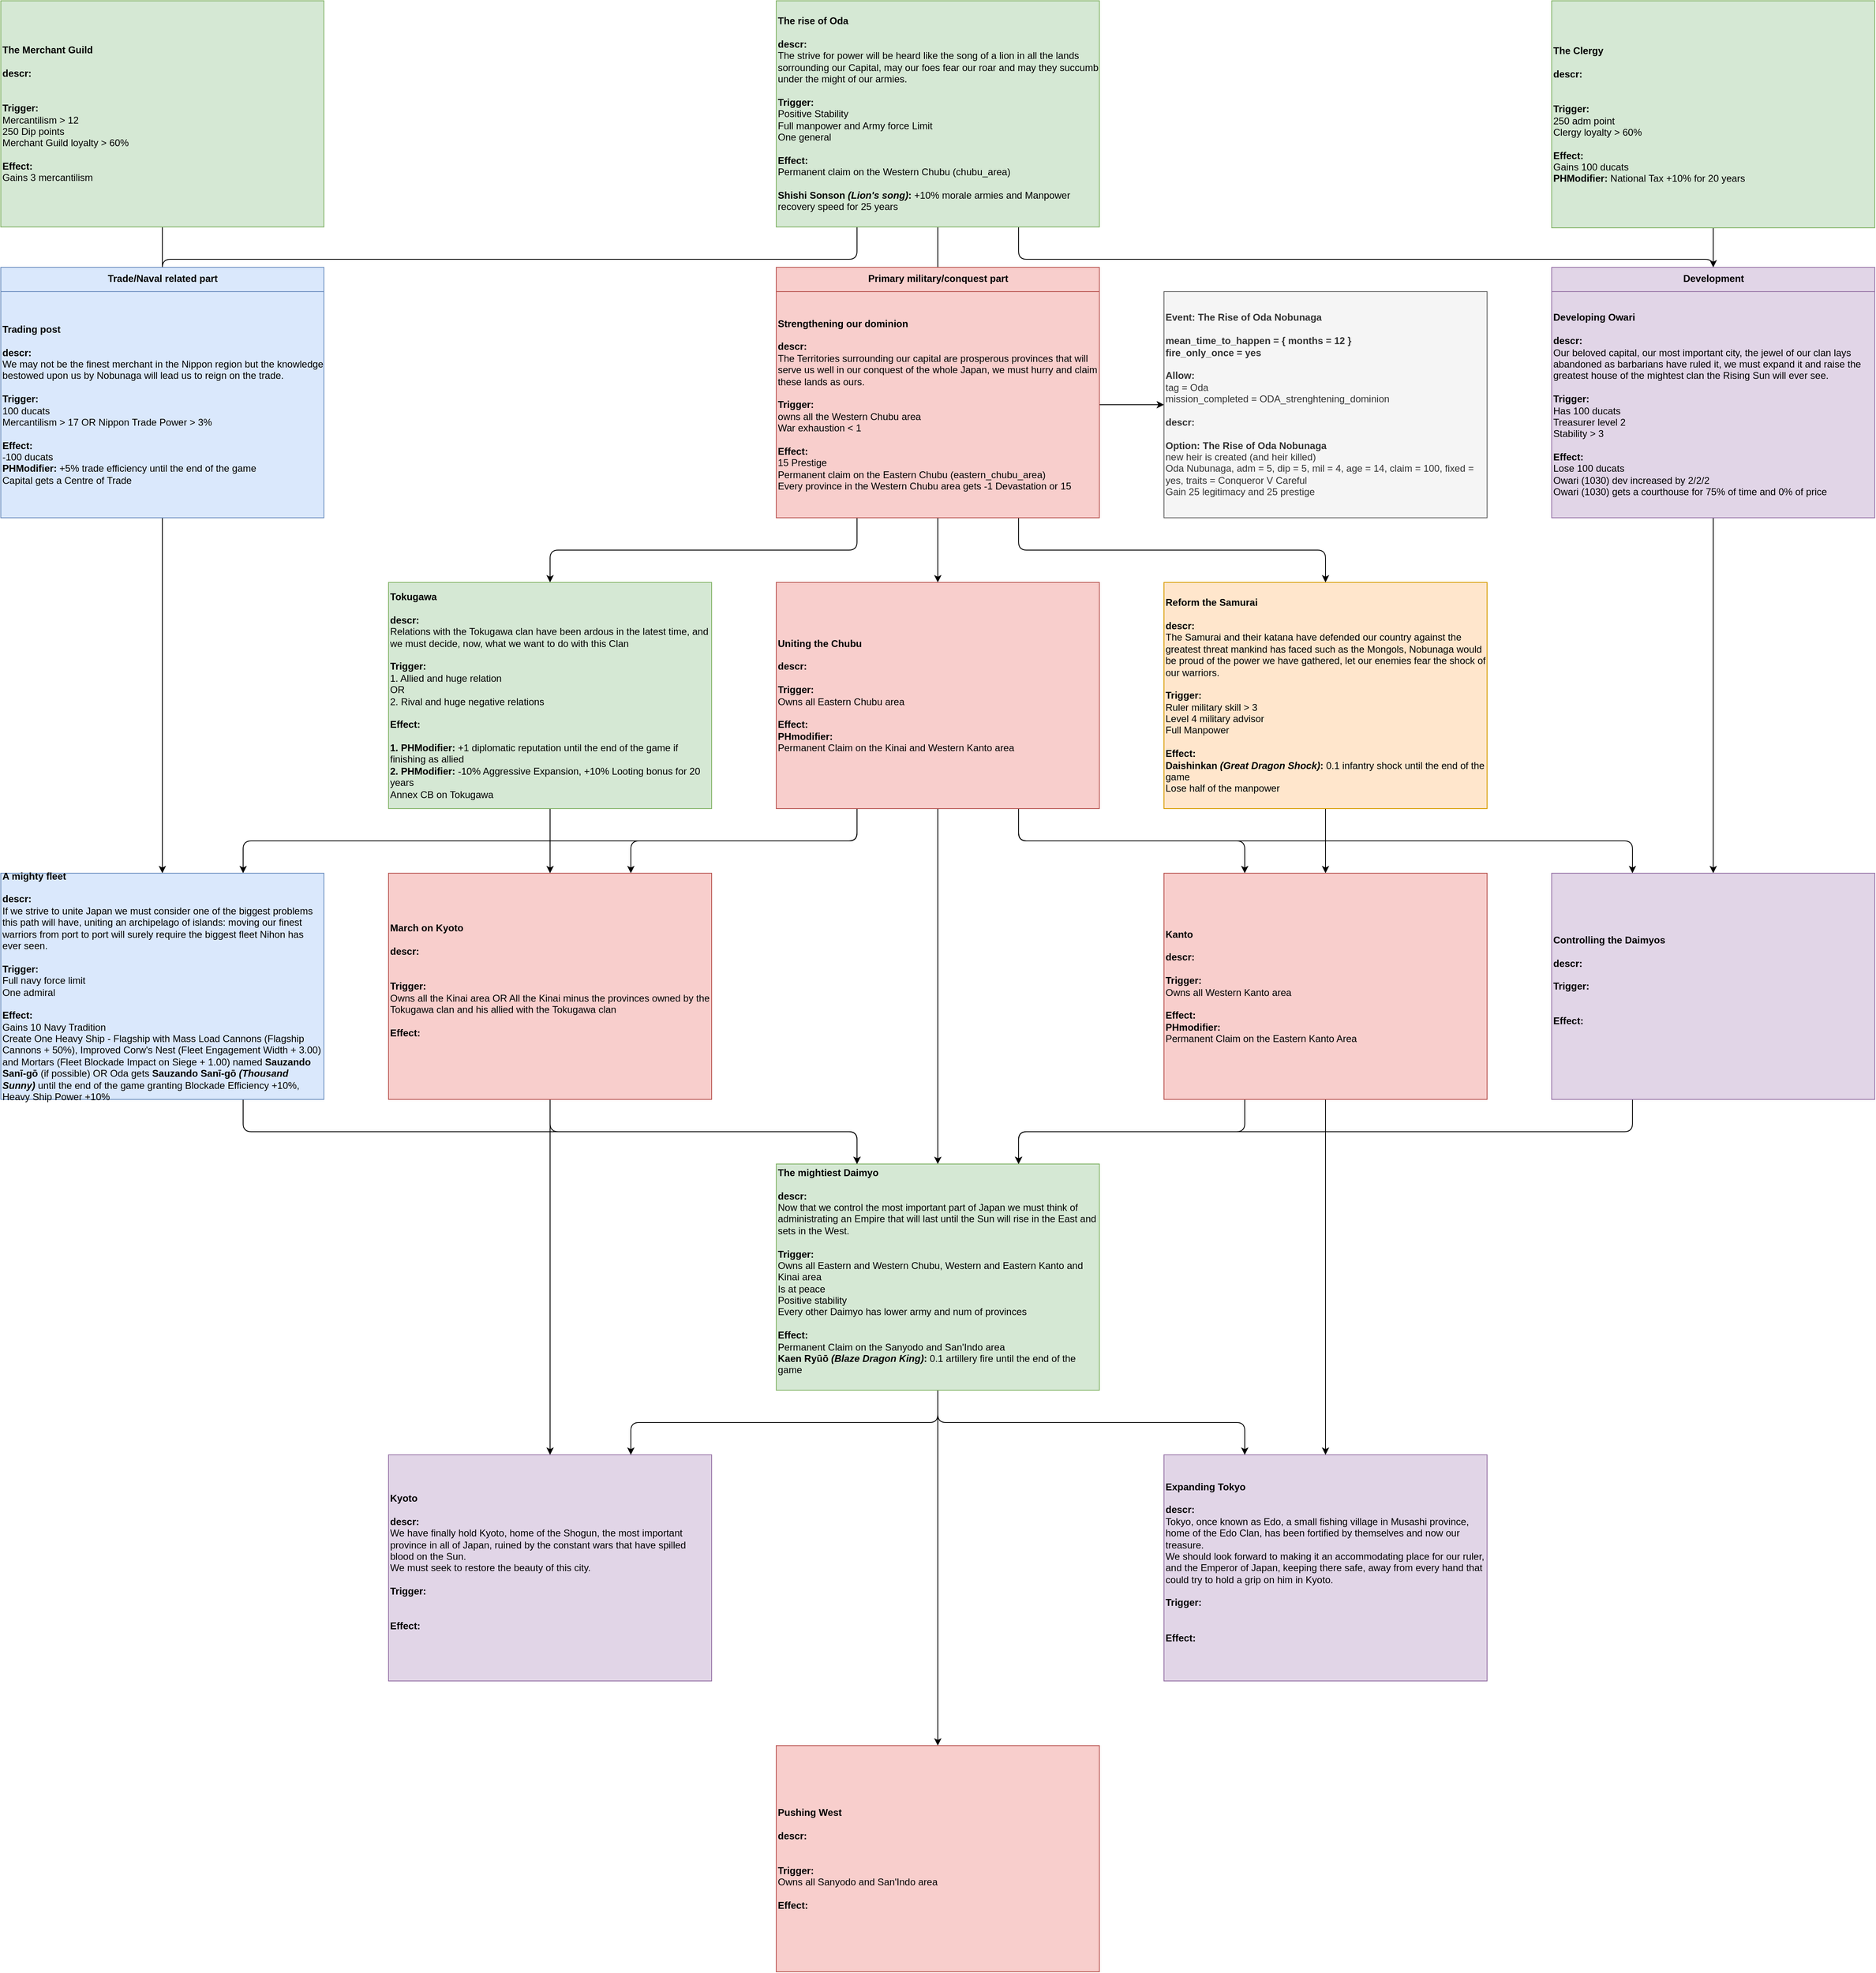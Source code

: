 <mxfile version="12.3.2" type="device" pages="1"><diagram id="JSD4XVhqdjZ0qdAwJBC-" name="Missions"><mxGraphModel dx="1422" dy="816" grid="1" gridSize="10" guides="1" tooltips="1" connect="1" arrows="1" fold="1" page="1" pageScale="1" pageWidth="850" pageHeight="1100" math="0" shadow="0"><root><mxCell id="0"/><mxCell id="1" value="Main" style="" parent="0"/><mxCell id="_eqPtIQg1wHC0xkHdSVS-2" style="edgeStyle=orthogonalEdgeStyle;rounded=1;orthogonalLoop=1;jettySize=auto;html=1;exitX=0.5;exitY=1;exitDx=0;exitDy=0;" parent="1" source="Y26h0f_wuVTDSehm1rrH-1" target="Y26h0f_wuVTDSehm1rrH-6" edge="1"><mxGeometry relative="1" as="geometry"/></mxCell><mxCell id="8i89jGj5T_vlo5FBHWfQ-42" style="edgeStyle=orthogonalEdgeStyle;orthogonalLoop=1;jettySize=auto;html=1;exitX=0.25;exitY=1;exitDx=0;exitDy=0;strokeColor=#000000;rounded=1;" parent="1" source="Y26h0f_wuVTDSehm1rrH-1" target="Y26h0f_wuVTDSehm1rrH-27" edge="1"><mxGeometry relative="1" as="geometry"/></mxCell><mxCell id="8i89jGj5T_vlo5FBHWfQ-45" style="edgeStyle=orthogonalEdgeStyle;orthogonalLoop=1;jettySize=auto;html=1;exitX=0.75;exitY=1;exitDx=0;exitDy=0;strokeColor=#000000;rounded=1;" parent="1" source="Y26h0f_wuVTDSehm1rrH-1" target="LGNKh-_NVytR2vD37A4J-4" edge="1"><mxGeometry relative="1" as="geometry"/></mxCell><mxCell id="Y26h0f_wuVTDSehm1rrH-1" value="&lt;b&gt;The rise of Oda&lt;/b&gt;&lt;br&gt;&lt;br&gt;&lt;b&gt;descr:&lt;/b&gt;&amp;nbsp;&lt;div align=&quot;left&quot;&gt;The strive for power will be heard like the song of a lion in all the lands sorrounding our Capital, may our foes fear our roar and may they succumb under the might of our armies.&lt;/div&gt;&lt;div align=&quot;left&quot;&gt;&lt;br&gt;&lt;/div&gt;&lt;div align=&quot;left&quot;&gt;&lt;b&gt;Trigger:&lt;/b&gt;&lt;/div&gt;&lt;div align=&quot;left&quot;&gt;Positive Stability&lt;/div&gt;&lt;div align=&quot;left&quot;&gt;Full manpower and Army force Limit&lt;/div&gt;&lt;div align=&quot;left&quot;&gt;One general&lt;/div&gt;&lt;div align=&quot;left&quot;&gt;&lt;br&gt;&lt;/div&gt;&lt;div align=&quot;left&quot;&gt;&lt;b&gt;Effect:&lt;/b&gt;&lt;/div&gt;&lt;div align=&quot;left&quot;&gt;Permanent claim on the Western Chubu (chubu_area)&lt;/div&gt;&lt;div align=&quot;left&quot;&gt;&lt;br&gt;&lt;/div&gt;&lt;b&gt;Shishi Sonson&amp;nbsp;&lt;i&gt;(Lion's song)&lt;/i&gt;:&lt;/b&gt;&lt;span&gt;&amp;nbsp;+10% morale armies and Manpower recovery speed&amp;nbsp;for 25 years&lt;/span&gt;&lt;b&gt;&lt;br&gt;&lt;/b&gt;" style="rounded=0;whiteSpace=wrap;html=1;align=left;fillColor=#d5e8d4;strokeColor=#82b366;" parent="1" vertex="1"><mxGeometry x="960" width="400" height="280" as="geometry"/></mxCell><mxCell id="8SSY3p436gc_u3E1pyFP-20" value="" style="edgeStyle=orthogonalEdgeStyle;rounded=1;orthogonalLoop=1;jettySize=auto;html=1;" parent="1" source="8i89jGj5T_vlo5FBHWfQ-71" target="8SSY3p436gc_u3E1pyFP-2" edge="1"><mxGeometry relative="1" as="geometry"/></mxCell><mxCell id="8i89jGj5T_vlo5FBHWfQ-71" value="&lt;b&gt;Reform the Samurai&lt;/b&gt;&lt;br&gt;&lt;br&gt;&lt;b&gt;descr:&lt;/b&gt;&amp;nbsp;&lt;div align=&quot;left&quot;&gt;The Samurai and their katana have defended our country against the greatest threat mankind has faced such as the Mongols, Nobunaga would be proud of the power we have gathered, let our enemies fear the shock of our warriors.&lt;/div&gt;&lt;div align=&quot;left&quot;&gt;&lt;br&gt;&lt;/div&gt;&lt;div align=&quot;left&quot;&gt;&lt;b&gt;Trigger:&lt;/b&gt;&lt;/div&gt;&lt;div align=&quot;left&quot;&gt;Ruler military skill &amp;gt; 3&lt;/div&gt;&lt;div align=&quot;left&quot;&gt;Level 4 military advisor&lt;/div&gt;&lt;div align=&quot;left&quot;&gt;Full Manpower&lt;/div&gt;&lt;div align=&quot;left&quot;&gt;&lt;br&gt;&lt;/div&gt;&lt;div align=&quot;left&quot;&gt;&lt;b&gt;Effect:&lt;/b&gt;&lt;/div&gt;&lt;b&gt;Daishinkan &lt;/b&gt;&lt;i&gt;&lt;b&gt;(Great Dragon Shock)&lt;/b&gt;&lt;/i&gt;&lt;b&gt;:&lt;/b&gt;&lt;span&gt;&amp;nbsp;0.1 infantry shock until the end of the game&lt;br&gt;&lt;/span&gt;Lose half of the manpower" style="rounded=0;whiteSpace=wrap;html=1;align=left;fillColor=#ffe6cc;strokeColor=#d79b00;" parent="1" vertex="1"><mxGeometry x="1440" y="720" width="400" height="280" as="geometry"/></mxCell><mxCell id="8i89jGj5T_vlo5FBHWfQ-20" style="edgeStyle=orthogonalEdgeStyle;orthogonalLoop=1;jettySize=auto;html=1;exitX=0.5;exitY=1;exitDx=0;exitDy=0;strokeColor=#000000;rounded=1;" parent="1" source="LGNKh-_NVytR2vD37A4J-4" target="8i89jGj5T_vlo5FBHWfQ-18" edge="1"><mxGeometry relative="1" as="geometry"/></mxCell><mxCell id="LGNKh-_NVytR2vD37A4J-4" value="&lt;b&gt;Developing Owari&lt;/b&gt;&lt;br&gt;&lt;br&gt;&lt;b&gt;descr:&lt;/b&gt;&amp;nbsp;&lt;div align=&quot;left&quot;&gt;Our beloved capital, our most important city, the jewel of our clan lays abandoned as barbarians have ruled it, we must expand it and raise the greatest house of the mightest clan the Rising Sun will ever see.&lt;/div&gt;&lt;div align=&quot;left&quot;&gt;&lt;br&gt;&lt;/div&gt;&lt;div align=&quot;left&quot;&gt;&lt;b&gt;Trigger:&lt;/b&gt;&lt;/div&gt;&lt;div align=&quot;left&quot;&gt;Has 100 ducats&lt;/div&gt;&lt;div align=&quot;left&quot;&gt;Treasurer level 2&lt;/div&gt;&lt;div align=&quot;left&quot;&gt;Stability &amp;gt; 3&lt;/div&gt;&lt;div align=&quot;left&quot;&gt;&lt;br&gt;&lt;/div&gt;&lt;div align=&quot;left&quot;&gt;&lt;b&gt;Effect:&lt;/b&gt;&lt;/div&gt;&lt;div align=&quot;left&quot;&gt;Lose 100 ducats&lt;/div&gt;&lt;div align=&quot;left&quot;&gt;Owari (1030) dev increased by 2/2/2&lt;br&gt;&lt;/div&gt;&lt;div align=&quot;left&quot;&gt;Owari (1030) gets a courthouse for 75% of time and 0% of price&lt;/div&gt;" style="rounded=0;whiteSpace=wrap;html=1;align=left;fillColor=#e1d5e7;strokeColor=#9673a6;" parent="1" vertex="1"><mxGeometry x="1920" y="360" width="400" height="280" as="geometry"/></mxCell><mxCell id="k0WbKt2_abI3EW-nsHpf-4" value="" style="edgeStyle=orthogonalEdgeStyle;rounded=1;orthogonalLoop=1;jettySize=auto;html=1;fillColor=#f8cecc;strokeColor=#000000;" parent="1" source="Y26h0f_wuVTDSehm1rrH-6" target="k0WbKt2_abI3EW-nsHpf-3" edge="1"><mxGeometry relative="1" as="geometry"/></mxCell><mxCell id="B0rpLfULLucIOQTWDKYv-1" style="edgeStyle=orthogonalEdgeStyle;rounded=1;orthogonalLoop=1;jettySize=auto;html=1;exitX=0.75;exitY=1;exitDx=0;exitDy=0;" parent="1" source="Y26h0f_wuVTDSehm1rrH-6" target="8i89jGj5T_vlo5FBHWfQ-71" edge="1"><mxGeometry relative="1" as="geometry"/></mxCell><mxCell id="B0rpLfULLucIOQTWDKYv-10" style="edgeStyle=orthogonalEdgeStyle;rounded=1;orthogonalLoop=1;jettySize=auto;html=1;exitX=0.25;exitY=1;exitDx=0;exitDy=0;" parent="1" source="Y26h0f_wuVTDSehm1rrH-6" target="B0rpLfULLucIOQTWDKYv-7" edge="1"><mxGeometry relative="1" as="geometry"/></mxCell><mxCell id="_betXi6Msk9Ej5wynU4m-2" value="" style="edgeStyle=orthogonalEdgeStyle;rounded=1;orthogonalLoop=1;jettySize=auto;html=1;" parent="1" source="Y26h0f_wuVTDSehm1rrH-6" target="_betXi6Msk9Ej5wynU4m-1" edge="1"><mxGeometry relative="1" as="geometry"/></mxCell><mxCell id="Y26h0f_wuVTDSehm1rrH-6" value="&lt;div&gt;&lt;b&gt;Strengthening our dominion&lt;/b&gt;&lt;/div&gt;&lt;div&gt;&lt;b&gt;&lt;br&gt;descr:&lt;/b&gt;&lt;/div&gt;&lt;div&gt;The Territories surrounding our capital are prosperous provinces that will serve us well in our conquest of the whole Japan, we must hurry and claim these lands as ours.&lt;br&gt;&lt;div align=&quot;left&quot;&gt;&lt;br&gt;&lt;/div&gt;&lt;div align=&quot;left&quot;&gt;&lt;b&gt;Trigger:&lt;/b&gt;&lt;/div&gt;&lt;div align=&quot;left&quot;&gt;owns all the Western Chubu area&lt;/div&gt;&lt;div align=&quot;left&quot;&gt;War exhaustion &amp;lt; 1&lt;/div&gt;&lt;div align=&quot;left&quot;&gt;&lt;br&gt;&lt;/div&gt;&lt;div align=&quot;left&quot;&gt;&lt;b&gt;Effect:&lt;/b&gt;&lt;/div&gt;&lt;/div&gt;&lt;div align=&quot;left&quot;&gt;15 Prestige&lt;br&gt;&lt;/div&gt;&lt;div align=&quot;left&quot;&gt;Permanent claim on the Eastern Chubu (eastern_chubu_area)&lt;/div&gt;&lt;div align=&quot;left&quot;&gt;Every province in the Western Chubu area gets -1 Devastation or 15&amp;nbsp;&lt;/div&gt;" style="rounded=0;whiteSpace=wrap;html=1;align=left;fillColor=#f8cecc;strokeColor=#b85450;" parent="1" vertex="1"><mxGeometry x="960" y="360" width="400" height="280" as="geometry"/></mxCell><mxCell id="_betXi6Msk9Ej5wynU4m-1" value="&lt;div&gt;&lt;b&gt;Event: The Rise of Oda Nobunaga&lt;/b&gt;&lt;/div&gt;&lt;div&gt;&lt;b&gt;&lt;br&gt;&lt;/b&gt;&lt;/div&gt;&lt;div&gt;&lt;b&gt;mean_time_to_happen = {&amp;nbsp;&lt;/b&gt;&lt;b&gt;months = 12&amp;nbsp;&lt;/b&gt;&lt;b&gt;&lt;span&gt;}&lt;/span&gt;&lt;/b&gt;&lt;/div&gt;&lt;div&gt;&lt;b&gt;fire_only_once = yes&lt;/b&gt;&lt;br&gt;&lt;/div&gt;&lt;div&gt;&lt;b&gt;&lt;br&gt;&lt;/b&gt;&lt;/div&gt;&lt;div&gt;&lt;b&gt;Allow:&lt;/b&gt;&lt;/div&gt;&lt;div&gt;tag = Oda&lt;/div&gt;&lt;div&gt;mission_completed = ODA_strenghtening_dominion&lt;/div&gt;&lt;div&gt;&lt;b&gt;&lt;br&gt;descr:&lt;/b&gt;&lt;/div&gt;&lt;div&gt;&lt;div align=&quot;left&quot;&gt;&lt;br&gt;&lt;/div&gt;&lt;div align=&quot;left&quot;&gt;&lt;b&gt;Option: The Rise of Oda Nobunaga&lt;/b&gt;&lt;/div&gt;&lt;/div&gt;&lt;div align=&quot;left&quot;&gt;new heir is created (and heir killed)&lt;/div&gt;&lt;div align=&quot;left&quot;&gt;Oda Nubunaga, adm = 5, dip = 5, mil = 4, age = 14, claim = 100, fixed = yes, traits = Conqueror V Careful&lt;/div&gt;&lt;div align=&quot;left&quot;&gt;Gain 25 legitimacy and 25 prestige&lt;/div&gt;" style="rounded=0;whiteSpace=wrap;html=1;align=left;fillColor=#f5f5f5;strokeColor=#666666;fontColor=#333333;" parent="1" vertex="1"><mxGeometry x="1440" y="360" width="400" height="280" as="geometry"/></mxCell><mxCell id="8SSY3p436gc_u3E1pyFP-13" style="edgeStyle=orthogonalEdgeStyle;rounded=1;orthogonalLoop=1;jettySize=auto;html=1;exitX=0.25;exitY=1;exitDx=0;exitDy=0;entryX=0.75;entryY=0;entryDx=0;entryDy=0;" parent="1" source="8i89jGj5T_vlo5FBHWfQ-18" target="8SSY3p436gc_u3E1pyFP-8" edge="1"><mxGeometry relative="1" as="geometry"/></mxCell><mxCell id="8i89jGj5T_vlo5FBHWfQ-18" value="&lt;div&gt;&lt;b&gt;Controlling the Daimyos&lt;/b&gt;&lt;br&gt;&lt;br&gt;&lt;b&gt;descr:&lt;/b&gt;&amp;nbsp;&lt;div align=&quot;left&quot;&gt;&lt;br&gt;&lt;/div&gt;&lt;div align=&quot;left&quot;&gt;&lt;b&gt;Trigger:&lt;/b&gt;&lt;/div&gt;&lt;div align=&quot;left&quot;&gt;&lt;br&gt;&lt;/div&gt;&lt;div align=&quot;left&quot;&gt;&lt;br&gt;&lt;/div&gt;&lt;div align=&quot;left&quot;&gt;&lt;b&gt;Effect:&lt;/b&gt;&lt;/div&gt;&lt;/div&gt;&lt;div align=&quot;left&quot;&gt;&lt;br&gt;&lt;/div&gt;" style="rounded=0;whiteSpace=wrap;html=1;align=left;fillColor=#e1d5e7;strokeColor=#9673a6;" parent="1" vertex="1"><mxGeometry x="1920" y="1080" width="400" height="280" as="geometry"/></mxCell><mxCell id="Ve_RlpRxSm9PocRQa8Es-2" value="&lt;div&gt;&lt;b&gt;Kyoto&lt;/b&gt;&lt;br&gt;&lt;br&gt;&lt;b&gt;descr:&lt;/b&gt;&amp;nbsp;&lt;div align=&quot;left&quot;&gt;We have finally hold Kyoto, home of the Shogun, the most important province in all of Japan, ruined by the constant wars that have spilled blood on the Sun.&lt;/div&gt;&lt;div align=&quot;left&quot;&gt;We must seek to restore the beauty of this city.&lt;/div&gt;&lt;div align=&quot;left&quot;&gt;&lt;br&gt;&lt;/div&gt;&lt;div align=&quot;left&quot;&gt;&lt;b&gt;Trigger:&lt;/b&gt;&lt;/div&gt;&lt;div align=&quot;left&quot;&gt;&lt;br&gt;&lt;/div&gt;&lt;div align=&quot;left&quot;&gt;&lt;br&gt;&lt;/div&gt;&lt;div align=&quot;left&quot;&gt;&lt;b&gt;Effect:&lt;/b&gt;&lt;/div&gt;&lt;/div&gt;&lt;div align=&quot;left&quot;&gt;&lt;br&gt;&lt;/div&gt;" style="rounded=0;whiteSpace=wrap;html=1;align=left;fillColor=#e1d5e7;strokeColor=#9673a6;" parent="1" vertex="1"><mxGeometry x="480" y="1800" width="400" height="280" as="geometry"/></mxCell><mxCell id="QoZ0epcxOF2cXhuymn23-5" value="&lt;div&gt;&lt;b&gt;Expanding Tokyo&lt;/b&gt;&lt;br&gt;&lt;br&gt;&lt;b&gt;descr:&lt;/b&gt;&amp;nbsp;&lt;div align=&quot;left&quot;&gt;&lt;div align=&quot;left&quot;&gt;Tokyo, once known as Edo, a small fishing village in Musashi province, home of the Edo Clan, has been fortified by themselves and now our treasure.&lt;/div&gt;&lt;div align=&quot;left&quot;&gt;We should look forward to making it an accommodating place for our ruler, and the Emperor of Japan, keeping there safe, away from every hand that could try to hold a grip on him in Kyoto.&lt;/div&gt;&lt;div align=&quot;left&quot;&gt;&lt;br&gt;&lt;/div&gt;&lt;/div&gt;&lt;div align=&quot;left&quot;&gt;&lt;b&gt;Trigger:&lt;/b&gt;&lt;/div&gt;&lt;div align=&quot;left&quot;&gt;&lt;br&gt;&lt;/div&gt;&lt;div align=&quot;left&quot;&gt;&lt;br&gt;&lt;/div&gt;&lt;div align=&quot;left&quot;&gt;&lt;b&gt;Effect:&lt;/b&gt;&lt;/div&gt;&lt;/div&gt;&lt;div align=&quot;left&quot;&gt;&lt;br&gt;&lt;/div&gt;" style="rounded=0;whiteSpace=wrap;html=1;align=left;fillColor=#e1d5e7;strokeColor=#9673a6;" parent="1" vertex="1"><mxGeometry x="1440" y="1800" width="400" height="280" as="geometry"/></mxCell><mxCell id="8SSY3p436gc_u3E1pyFP-6" style="edgeStyle=orthogonalEdgeStyle;rounded=1;orthogonalLoop=1;jettySize=auto;html=1;exitX=0.75;exitY=1;exitDx=0;exitDy=0;entryX=0.25;entryY=0;entryDx=0;entryDy=0;" parent="1" source="k0WbKt2_abI3EW-nsHpf-3" target="8SSY3p436gc_u3E1pyFP-2" edge="1"><mxGeometry relative="1" as="geometry"/></mxCell><mxCell id="8SSY3p436gc_u3E1pyFP-7" style="edgeStyle=orthogonalEdgeStyle;rounded=1;orthogonalLoop=1;jettySize=auto;html=1;exitX=0.25;exitY=1;exitDx=0;exitDy=0;entryX=0.75;entryY=0;entryDx=0;entryDy=0;" parent="1" source="k0WbKt2_abI3EW-nsHpf-3" target="8i89jGj5T_vlo5FBHWfQ-15" edge="1"><mxGeometry relative="1" as="geometry"><mxPoint x="780" y="1040" as="targetPoint"/></mxGeometry></mxCell><mxCell id="8SSY3p436gc_u3E1pyFP-9" value="" style="edgeStyle=orthogonalEdgeStyle;rounded=1;orthogonalLoop=1;jettySize=auto;html=1;" parent="1" source="k0WbKt2_abI3EW-nsHpf-3" target="8SSY3p436gc_u3E1pyFP-8" edge="1"><mxGeometry relative="1" as="geometry"/></mxCell><mxCell id="Ve_RlpRxSm9PocRQa8Es-1" style="edgeStyle=orthogonalEdgeStyle;rounded=1;orthogonalLoop=1;jettySize=auto;html=1;exitX=0.75;exitY=1;exitDx=0;exitDy=0;entryX=0.25;entryY=0;entryDx=0;entryDy=0;" parent="1" source="k0WbKt2_abI3EW-nsHpf-3" target="8i89jGj5T_vlo5FBHWfQ-18" edge="1"><mxGeometry relative="1" as="geometry"/></mxCell><mxCell id="QoZ0epcxOF2cXhuymn23-1" style="edgeStyle=orthogonalEdgeStyle;rounded=1;orthogonalLoop=1;jettySize=auto;html=1;exitX=0.25;exitY=1;exitDx=0;exitDy=0;entryX=0.75;entryY=0;entryDx=0;entryDy=0;" parent="1" source="k0WbKt2_abI3EW-nsHpf-3" target="Y26h0f_wuVTDSehm1rrH-34" edge="1"><mxGeometry relative="1" as="geometry"/></mxCell><mxCell id="k0WbKt2_abI3EW-nsHpf-3" value="&lt;div&gt;&lt;b&gt;Uniting the Chubu&lt;/b&gt;&lt;br&gt;&lt;br&gt;&lt;b&gt;descr:&lt;/b&gt;&amp;nbsp;&lt;div align=&quot;left&quot;&gt;&lt;br&gt;&lt;/div&gt;&lt;div align=&quot;left&quot;&gt;&lt;b&gt;Trigger:&lt;/b&gt;&lt;/div&gt;&lt;div align=&quot;left&quot;&gt;Owns all Eastern Chubu area&lt;/div&gt;&lt;div align=&quot;left&quot;&gt;&lt;br&gt;&lt;/div&gt;&lt;div align=&quot;left&quot;&gt;&lt;b&gt;Effect:&lt;/b&gt;&lt;/div&gt;&lt;/div&gt;&lt;div align=&quot;left&quot;&gt;&lt;b&gt;PHmodifier:&lt;/b&gt;&amp;nbsp;&lt;/div&gt;&lt;div align=&quot;left&quot;&gt;Permanent Claim on the Kinai and Western Kanto area&lt;/div&gt;" style="rounded=0;whiteSpace=wrap;html=1;align=left;fillColor=#f8cecc;strokeColor=#b85450;" parent="1" vertex="1"><mxGeometry x="960" y="720" width="400" height="280" as="geometry"/></mxCell><mxCell id="QoZ0epcxOF2cXhuymn23-3" style="edgeStyle=orthogonalEdgeStyle;rounded=1;orthogonalLoop=1;jettySize=auto;html=1;exitX=0.5;exitY=1;exitDx=0;exitDy=0;entryX=0.75;entryY=0;entryDx=0;entryDy=0;" parent="1" source="8SSY3p436gc_u3E1pyFP-8" target="Ve_RlpRxSm9PocRQa8Es-2" edge="1"><mxGeometry relative="1" as="geometry"/></mxCell><mxCell id="QoZ0epcxOF2cXhuymn23-8" style="edgeStyle=orthogonalEdgeStyle;rounded=1;orthogonalLoop=1;jettySize=auto;html=1;exitX=0.5;exitY=1;exitDx=0;exitDy=0;entryX=0.25;entryY=0;entryDx=0;entryDy=0;" parent="1" source="8SSY3p436gc_u3E1pyFP-8" target="QoZ0epcxOF2cXhuymn23-5" edge="1"><mxGeometry relative="1" as="geometry"/></mxCell><mxCell id="pqQJgv_KYxOXs8xV42ZF-2" value="" style="edgeStyle=orthogonalEdgeStyle;rounded=1;orthogonalLoop=1;jettySize=auto;html=1;" parent="1" source="8SSY3p436gc_u3E1pyFP-8" target="pqQJgv_KYxOXs8xV42ZF-1" edge="1"><mxGeometry relative="1" as="geometry"/></mxCell><mxCell id="8SSY3p436gc_u3E1pyFP-8" value="&lt;div&gt;&lt;b&gt;The mightiest Daimyo&lt;/b&gt;&lt;br&gt;&lt;br&gt;&lt;b&gt;descr:&lt;/b&gt;&amp;nbsp;&lt;div align=&quot;left&quot;&gt;Now that we control the most important part of Japan we must think of administrating an Empire that will last until the Sun will rise in the East and sets in the West.&lt;/div&gt;&lt;div align=&quot;left&quot;&gt;&lt;br&gt;&lt;/div&gt;&lt;div align=&quot;left&quot;&gt;&lt;b&gt;Trigger:&lt;/b&gt;&lt;/div&gt;&lt;div align=&quot;left&quot;&gt;Owns all Eastern and Western Chubu, Western and Eastern Kanto and Kinai area&lt;/div&gt;&lt;div align=&quot;left&quot;&gt;Is at peace&lt;/div&gt;&lt;div align=&quot;left&quot;&gt;Positive stability&lt;/div&gt;&lt;div align=&quot;left&quot;&gt;Every other Daimyo has lower army and num of provinces&lt;/div&gt;&lt;div align=&quot;left&quot;&gt;&lt;br&gt;&lt;/div&gt;&lt;div align=&quot;left&quot;&gt;&lt;b&gt;Effect:&lt;/b&gt;&lt;/div&gt;&lt;/div&gt;&lt;div align=&quot;left&quot;&gt;Permanent Claim on the Sanyodo and San'Indo area&lt;/div&gt;&lt;b&gt;Kaen Ryūō &lt;i&gt;(Blaze Dragon King)&lt;/i&gt;:&lt;/b&gt;&amp;nbsp;0.1 artillery fire until the end of the game&lt;b&gt;&lt;br&gt;&lt;/b&gt;&lt;div align=&quot;left&quot;&gt;&lt;br&gt;&lt;/div&gt;" style="rounded=0;whiteSpace=wrap;html=1;align=left;fillColor=#d5e8d4;strokeColor=#82b366;" parent="1" vertex="1"><mxGeometry x="960" y="1440" width="400" height="280" as="geometry"/></mxCell><mxCell id="pqQJgv_KYxOXs8xV42ZF-1" value="&lt;div&gt;&lt;b&gt;Pushing West&lt;/b&gt;&lt;br&gt;&lt;br&gt;&lt;b&gt;descr:&lt;/b&gt;&amp;nbsp;&lt;div align=&quot;left&quot;&gt;&lt;br&gt;&lt;/div&gt;&lt;div align=&quot;left&quot;&gt;&lt;br&gt;&lt;/div&gt;&lt;div align=&quot;left&quot;&gt;&lt;b&gt;Trigger:&lt;/b&gt;&lt;/div&gt;&lt;div align=&quot;left&quot;&gt;Owns all Sanyodo and San'Indo area&lt;/div&gt;&lt;div align=&quot;left&quot;&gt;&lt;br&gt;&lt;/div&gt;&lt;div align=&quot;left&quot;&gt;&lt;b&gt;Effect:&lt;/b&gt;&lt;/div&gt;&lt;/div&gt;" style="rounded=0;whiteSpace=wrap;html=1;align=left;fillColor=#f8cecc;strokeColor=#b85450;" parent="1" vertex="1"><mxGeometry x="960" y="2160" width="400" height="280" as="geometry"/></mxCell><mxCell id="8SSY3p436gc_u3E1pyFP-11" style="edgeStyle=orthogonalEdgeStyle;rounded=1;orthogonalLoop=1;jettySize=auto;html=1;exitX=0.25;exitY=1;exitDx=0;exitDy=0;entryX=0.75;entryY=0;entryDx=0;entryDy=0;" parent="1" source="8SSY3p436gc_u3E1pyFP-2" target="8SSY3p436gc_u3E1pyFP-8" edge="1"><mxGeometry relative="1" as="geometry"/></mxCell><mxCell id="QoZ0epcxOF2cXhuymn23-9" style="edgeStyle=orthogonalEdgeStyle;rounded=1;orthogonalLoop=1;jettySize=auto;html=1;exitX=0.5;exitY=1;exitDx=0;exitDy=0;" parent="1" source="8SSY3p436gc_u3E1pyFP-2" target="QoZ0epcxOF2cXhuymn23-5" edge="1"><mxGeometry relative="1" as="geometry"/></mxCell><mxCell id="8SSY3p436gc_u3E1pyFP-2" value="&lt;div&gt;&lt;b&gt;Kanto&lt;/b&gt;&lt;br&gt;&lt;br&gt;&lt;b&gt;descr:&lt;/b&gt;&amp;nbsp;&lt;div align=&quot;left&quot;&gt;&lt;br&gt;&lt;/div&gt;&lt;div align=&quot;left&quot;&gt;&lt;b&gt;Trigger:&lt;/b&gt;&lt;/div&gt;&lt;div align=&quot;left&quot;&gt;Owns all Western Kanto area&lt;/div&gt;&lt;div align=&quot;left&quot;&gt;&lt;br&gt;&lt;/div&gt;&lt;div align=&quot;left&quot;&gt;&lt;b&gt;Effect:&lt;/b&gt;&lt;/div&gt;&lt;/div&gt;&lt;div align=&quot;left&quot;&gt;&lt;b&gt;PHmodifier:&lt;/b&gt;&amp;nbsp;&lt;/div&gt;&lt;div align=&quot;left&quot;&gt;Permanent Claim on the Eastern Kanto Area&lt;/div&gt;" style="rounded=0;whiteSpace=wrap;html=1;align=left;fillColor=#f8cecc;strokeColor=#b85450;" parent="1" vertex="1"><mxGeometry x="1440" y="1080" width="400" height="280" as="geometry"/></mxCell><mxCell id="8SSY3p436gc_u3E1pyFP-10" style="edgeStyle=orthogonalEdgeStyle;rounded=1;orthogonalLoop=1;jettySize=auto;html=1;exitX=0.5;exitY=1;exitDx=0;exitDy=0;entryX=0.25;entryY=0;entryDx=0;entryDy=0;" parent="1" source="8i89jGj5T_vlo5FBHWfQ-15" target="8SSY3p436gc_u3E1pyFP-8" edge="1"><mxGeometry relative="1" as="geometry"/></mxCell><mxCell id="QoZ0epcxOF2cXhuymn23-4" style="edgeStyle=orthogonalEdgeStyle;rounded=1;orthogonalLoop=1;jettySize=auto;html=1;exitX=0.5;exitY=1;exitDx=0;exitDy=0;" parent="1" source="8i89jGj5T_vlo5FBHWfQ-15" target="Ve_RlpRxSm9PocRQa8Es-2" edge="1"><mxGeometry relative="1" as="geometry"/></mxCell><mxCell id="8i89jGj5T_vlo5FBHWfQ-15" value="&lt;div&gt;&lt;b&gt;March on Kyoto&lt;/b&gt;&lt;br&gt;&lt;br&gt;&lt;b&gt;descr:&lt;/b&gt;&lt;/div&gt;&lt;div&gt;&lt;br&gt;&lt;div align=&quot;left&quot;&gt;&lt;br&gt;&lt;/div&gt;&lt;div align=&quot;left&quot;&gt;&lt;b&gt;Trigger:&lt;/b&gt;&lt;/div&gt;&lt;div align=&quot;left&quot;&gt;Owns all the Kinai area OR All the Kinai minus the provinces owned by the Tokugawa clan and his allied with the Tokugawa clan&lt;/div&gt;&lt;div align=&quot;left&quot;&gt;&lt;br&gt;&lt;/div&gt;&lt;div align=&quot;left&quot;&gt;&lt;b&gt;Effect:&lt;/b&gt;&lt;/div&gt;&lt;/div&gt;&lt;div align=&quot;left&quot;&gt;&lt;br&gt;&lt;/div&gt;" style="rounded=0;whiteSpace=wrap;html=1;align=left;fillColor=#f8cecc;strokeColor=#b85450;" parent="1" vertex="1"><mxGeometry x="480" y="1080" width="400" height="280" as="geometry"/></mxCell><mxCell id="Y26h0f_wuVTDSehm1rrH-75" value="" style="edgeStyle=orthogonalEdgeStyle;rounded=0;orthogonalLoop=1;jettySize=auto;html=1;" parent="1" edge="1"><mxGeometry relative="1" as="geometry"><mxPoint x="1340" y="1680.071" as="sourcePoint"/></mxGeometry></mxCell><mxCell id="Y26h0f_wuVTDSehm1rrH-77" style="edgeStyle=orthogonalEdgeStyle;rounded=0;orthogonalLoop=1;jettySize=auto;html=1;" parent="1" edge="1"><mxGeometry relative="1" as="geometry"><Array as="points"><mxPoint x="1340" y="1720"/><mxPoint x="900" y="1720"/></Array><mxPoint x="1342.857" y="1680.071" as="sourcePoint"/></mxGeometry></mxCell><mxCell id="Y26h0f_wuVTDSehm1rrH-79" style="edgeStyle=orthogonalEdgeStyle;rounded=0;orthogonalLoop=1;jettySize=auto;html=1;" parent="1" edge="1"><mxGeometry relative="1" as="geometry"><Array as="points"><mxPoint x="1340" y="1720"/><mxPoint x="460" y="1720"/></Array><mxPoint x="1342.857" y="1680.071" as="sourcePoint"/></mxGeometry></mxCell><mxCell id="Y26h0f_wuVTDSehm1rrH-83" style="edgeStyle=orthogonalEdgeStyle;rounded=0;orthogonalLoop=1;jettySize=auto;html=1;" parent="1" edge="1"><mxGeometry relative="1" as="geometry"><Array as="points"><mxPoint x="1340" y="2120"/><mxPoint x="900" y="2120"/></Array><mxPoint x="1342.857" y="2080.071" as="sourcePoint"/></mxGeometry></mxCell><mxCell id="8i89jGj5T_vlo5FBHWfQ-11" value="" style="edgeStyle=orthogonalEdgeStyle;orthogonalLoop=1;jettySize=auto;html=1;strokeColor=#000000;rounded=1;" parent="1" source="Y26h0f_wuVTDSehm1rrH-27" target="Y26h0f_wuVTDSehm1rrH-34" edge="1"><mxGeometry relative="1" as="geometry"/></mxCell><mxCell id="Y26h0f_wuVTDSehm1rrH-27" value="&lt;div align=&quot;left&quot;&gt;&lt;b&gt;Trading post&lt;/b&gt;&lt;br&gt;&lt;br&gt;&lt;b&gt;descr:&lt;/b&gt;&amp;nbsp;&lt;div align=&quot;left&quot;&gt;We may not be the finest merchant in the Nippon region but the knowledge bestowed upon us by Nobunaga will lead us to reign on the trade.&lt;/div&gt;&lt;div align=&quot;left&quot;&gt;&lt;br&gt;&lt;/div&gt;&lt;div align=&quot;left&quot;&gt;&lt;b&gt;Trigger:&lt;/b&gt;&lt;br&gt;&lt;/div&gt;&lt;div align=&quot;left&quot;&gt;100 ducats&lt;/div&gt;&lt;div align=&quot;left&quot;&gt;Mercantilism &amp;gt; 17 OR&amp;nbsp;&lt;span&gt;Nippon Trade Power &amp;gt; 3%&lt;/span&gt;&lt;/div&gt;&lt;div align=&quot;left&quot;&gt;&lt;br&gt;&lt;/div&gt;&lt;div align=&quot;left&quot;&gt;&lt;b&gt;Effect:&lt;/b&gt;&lt;/div&gt;&lt;div align=&quot;left&quot;&gt;-100 ducats&lt;/div&gt;&lt;div align=&quot;left&quot;&gt;&lt;b&gt;PHModifier:&lt;/b&gt; +5% trade efficiency until the end of the game&lt;/div&gt;&lt;div align=&quot;left&quot;&gt;Capital gets a Centre of Trade&lt;/div&gt;&lt;/div&gt;" style="rounded=0;whiteSpace=wrap;html=1;align=left;fillColor=#dae8fc;strokeColor=#6c8ebf;" parent="1" vertex="1"><mxGeometry y="360" width="400" height="280" as="geometry"/></mxCell><mxCell id="30QzmerTVkLa6Lc6-ICu-5" value="" style="edgeStyle=orthogonalEdgeStyle;rounded=1;orthogonalLoop=1;jettySize=auto;html=1;" parent="1" source="30QzmerTVkLa6Lc6-ICu-2" target="Y26h0f_wuVTDSehm1rrH-27" edge="1"><mxGeometry relative="1" as="geometry"/></mxCell><mxCell id="30QzmerTVkLa6Lc6-ICu-2" value="&lt;div align=&quot;left&quot;&gt;&lt;b&gt;The Merchant Guild&lt;/b&gt;&lt;br&gt;&lt;br&gt;&lt;b&gt;descr:&lt;/b&gt;&lt;div align=&quot;left&quot;&gt;&lt;br&gt;&lt;/div&gt;&lt;div align=&quot;left&quot;&gt;&lt;br&gt;&lt;/div&gt;&lt;div align=&quot;left&quot;&gt;&lt;b&gt;Trigger:&lt;/b&gt;&lt;br&gt;&lt;/div&gt;&lt;div align=&quot;left&quot;&gt;&lt;span&gt;Mercantilism &amp;gt; 12&lt;/span&gt;&lt;br&gt;&lt;/div&gt;&lt;div align=&quot;left&quot;&gt;250 Dip points&lt;/div&gt;&lt;div align=&quot;left&quot;&gt;Merchant Guild loyalty &amp;gt; 60%&lt;/div&gt;&lt;div align=&quot;left&quot;&gt;&lt;br&gt;&lt;/div&gt;&lt;div align=&quot;left&quot;&gt;&lt;b&gt;Effect:&lt;/b&gt;&lt;/div&gt;&lt;div align=&quot;left&quot;&gt;Gains 3 mercantilism&lt;/div&gt;&lt;/div&gt;" style="rounded=0;whiteSpace=wrap;html=1;align=left;fillColor=#d5e8d4;strokeColor=#82b366;" parent="1" vertex="1"><mxGeometry width="400" height="280" as="geometry"/></mxCell><mxCell id="8NiqE6niem5v6t0h2woA-3" value="" style="edgeStyle=orthogonalEdgeStyle;rounded=1;orthogonalLoop=1;jettySize=auto;html=1;" parent="1" source="8NiqE6niem5v6t0h2woA-1" target="8i89jGj5T_vlo5FBHWfQ-4" edge="1"><mxGeometry relative="1" as="geometry"/></mxCell><mxCell id="8NiqE6niem5v6t0h2woA-1" value="&lt;div align=&quot;left&quot;&gt;&lt;b&gt;The Clergy&lt;/b&gt;&lt;br&gt;&lt;br&gt;&lt;b&gt;descr:&lt;/b&gt;&lt;div align=&quot;left&quot;&gt;&lt;br&gt;&lt;/div&gt;&lt;div align=&quot;left&quot;&gt;&lt;br&gt;&lt;/div&gt;&lt;div align=&quot;left&quot;&gt;&lt;b&gt;Trigger:&lt;/b&gt;&lt;/div&gt;&lt;div align=&quot;left&quot;&gt;250 adm point&lt;/div&gt;&lt;div align=&quot;left&quot;&gt;Clergy loyalty &amp;gt; 60%&lt;/div&gt;&lt;div align=&quot;left&quot;&gt;&lt;br&gt;&lt;/div&gt;&lt;div align=&quot;left&quot;&gt;&lt;b&gt;Effect:&lt;/b&gt;&lt;/div&gt;&lt;div align=&quot;left&quot;&gt;Gains 100 ducats&lt;/div&gt;&lt;div align=&quot;left&quot;&gt;&lt;b&gt;PHModifier:&lt;/b&gt;&amp;nbsp;National Tax +10% for 20 years&lt;/div&gt;&lt;/div&gt;" style="rounded=0;whiteSpace=wrap;html=1;align=left;fillColor=#d5e8d4;strokeColor=#82b366;" parent="1" vertex="1"><mxGeometry x="1920" width="400" height="281" as="geometry"/></mxCell><mxCell id="8SSY3p436gc_u3E1pyFP-21" value="" style="edgeStyle=orthogonalEdgeStyle;rounded=1;orthogonalLoop=1;jettySize=auto;html=1;" parent="1" source="B0rpLfULLucIOQTWDKYv-7" target="8i89jGj5T_vlo5FBHWfQ-15" edge="1"><mxGeometry relative="1" as="geometry"/></mxCell><mxCell id="B0rpLfULLucIOQTWDKYv-7" value="&lt;div align=&quot;left&quot;&gt;&lt;b&gt;Tokugawa&lt;/b&gt;&lt;br&gt;&lt;br&gt;&lt;b&gt;descr:&lt;/b&gt;&amp;nbsp;&lt;div align=&quot;left&quot;&gt;Relations with the Tokugawa clan have been ardous in the latest time, and we must decide, now, what we want to do with this Clan&lt;/div&gt;&lt;div align=&quot;left&quot;&gt;&lt;br&gt;&lt;/div&gt;&lt;div align=&quot;left&quot;&gt;&lt;b&gt;Trigger:&lt;/b&gt;&lt;/div&gt;&lt;div align=&quot;left&quot;&gt;1. Allied and huge relation&amp;nbsp;&lt;/div&gt;&lt;div align=&quot;left&quot;&gt;OR&amp;nbsp;&lt;/div&gt;&lt;div align=&quot;left&quot;&gt;2. Rival and huge negative relations&lt;/div&gt;&lt;div align=&quot;left&quot;&gt;&lt;br&gt;&lt;/div&gt;&lt;div align=&quot;left&quot;&gt;&lt;b&gt;Effect:&lt;/b&gt;&lt;/div&gt;&lt;div align=&quot;left&quot;&gt;&lt;br&gt;&lt;/div&gt;&lt;div align=&quot;left&quot;&gt;&lt;b&gt;1. PHModifier:&lt;/b&gt;&amp;nbsp;+1 diplomatic reputation until the end of the game if finishing as allied&lt;br&gt;&lt;/div&gt;&lt;div align=&quot;left&quot;&gt;&lt;b&gt;2. PHModifier:&lt;/b&gt;&amp;nbsp;-10% Aggressive Expansion, +10% Looting bonus for 20 years&lt;/div&gt;&lt;div align=&quot;left&quot;&gt;Annex CB on Tokugawa&lt;/div&gt;&lt;/div&gt;" style="rounded=0;whiteSpace=wrap;html=1;align=left;fillColor=#d5e8d4;strokeColor=#82b366;" parent="1" vertex="1"><mxGeometry x="480" y="720" width="400" height="280" as="geometry"/></mxCell><mxCell id="8SSY3p436gc_u3E1pyFP-12" style="edgeStyle=orthogonalEdgeStyle;rounded=1;orthogonalLoop=1;jettySize=auto;html=1;exitX=0.75;exitY=1;exitDx=0;exitDy=0;entryX=0.25;entryY=0;entryDx=0;entryDy=0;" parent="1" source="Y26h0f_wuVTDSehm1rrH-34" target="8SSY3p436gc_u3E1pyFP-8" edge="1"><mxGeometry relative="1" as="geometry"/></mxCell><mxCell id="Y26h0f_wuVTDSehm1rrH-34" value="&lt;b&gt;A mighty fleet&lt;/b&gt;&lt;br&gt;&lt;br&gt;&lt;b&gt;descr:&lt;/b&gt;&amp;nbsp;&lt;div align=&quot;left&quot;&gt;If we strive to unite Japan we must consider one of the biggest problems this path will have, uniting an archipelago of islands: moving our finest warriors from port to port will surely require the biggest fleet Nihon has ever seen.&lt;/div&gt;&lt;div align=&quot;left&quot;&gt;&lt;br&gt;&lt;/div&gt;&lt;div align=&quot;left&quot;&gt;&lt;b&gt;Trigger:&lt;/b&gt;&lt;/div&gt;&lt;div align=&quot;left&quot;&gt;&lt;span&gt;Full navy force limit&lt;/span&gt;&lt;br&gt;&lt;/div&gt;&lt;div align=&quot;left&quot;&gt;One admiral&lt;/div&gt;&lt;div align=&quot;left&quot;&gt;&lt;br&gt;&lt;/div&gt;&lt;div align=&quot;left&quot;&gt;&lt;b&gt;Effect:&lt;/b&gt;&lt;/div&gt;&lt;div align=&quot;left&quot;&gt;Gains 10 Navy Tradition&lt;/div&gt;&lt;div align=&quot;left&quot;&gt;Create One Heavy Ship - Flagship with Mass Load Cannons (Flagship Cannons + 50%), Improved Corw's Nest (Fleet Engagement Width + 3.00) and Mortars (Fleet Blockade Impact on Siege + 1.00) named&amp;nbsp;&lt;b&gt;Sauzando Sanī-gō&lt;/b&gt;&amp;nbsp;(if possible) OR&amp;nbsp;Oda gets &lt;b&gt;Sauzando Sanī-gō &lt;i&gt;(Thousand Sunny)&lt;/i&gt;&lt;/b&gt;&amp;nbsp;until the end of the game granting Blockade Efficiency +10%, Heavy Ship Power +10%&amp;nbsp;&lt;br&gt;&lt;/div&gt;" style="rounded=0;whiteSpace=wrap;html=1;align=left;fillColor=#dae8fc;strokeColor=#6c8ebf;" parent="1" vertex="1"><mxGeometry y="1080" width="400" height="280" as="geometry"/></mxCell><mxCell id="Y26h0f_wuVTDSehm1rrH-82" style="edgeStyle=orthogonalEdgeStyle;rounded=0;orthogonalLoop=1;jettySize=auto;html=1;" parent="1" edge="1"><mxGeometry relative="1" as="geometry"><mxPoint x="900" y="2080" as="sourcePoint"/></mxGeometry></mxCell><mxCell id="Y26h0f_wuVTDSehm1rrH-81" style="edgeStyle=orthogonalEdgeStyle;rounded=0;orthogonalLoop=1;jettySize=auto;html=1;" parent="1" edge="1"><mxGeometry relative="1" as="geometry"><Array as="points"><mxPoint x="460" y="2120"/><mxPoint x="900" y="2120"/></Array><mxPoint x="457.143" y="2080" as="sourcePoint"/></mxGeometry></mxCell><mxCell id="doVmv96XuNLW7yNiqBIi-128" style="edgeStyle=orthogonalEdgeStyle;rounded=0;orthogonalLoop=1;jettySize=auto;html=1;exitX=0.5;exitY=1;exitDx=0;exitDy=0;entryX=0.5;entryY=0;entryDx=0;entryDy=0;" parent="1" edge="1"><mxGeometry relative="1" as="geometry"><mxPoint x="1778.571" y="1292.714" as="sourcePoint"/></mxGeometry></mxCell><mxCell id="doVmv96XuNLW7yNiqBIi-126" style="edgeStyle=orthogonalEdgeStyle;rounded=0;orthogonalLoop=1;jettySize=auto;html=1;exitX=0.5;exitY=1;exitDx=0;exitDy=0;entryX=0.5;entryY=0;entryDx=0;entryDy=0;" parent="1" edge="1"><mxGeometry relative="1" as="geometry"><mxPoint x="1778.571" y="1657.0" as="sourcePoint"/></mxGeometry></mxCell><mxCell id="8i89jGj5T_vlo5FBHWfQ-1" value="Trade/Naval related part" style="text;html=1;fontSize=12;align=center;fontStyle=1;fillColor=#dae8fc;strokeColor=#6c8ebf;" parent="1" vertex="1"><mxGeometry y="330" width="400" height="30" as="geometry"/></mxCell><mxCell id="8i89jGj5T_vlo5FBHWfQ-2" value="Primary military/conquest part" style="text;html=1;fontSize=12;fontStyle=1;align=center;fillColor=#f8cecc;strokeColor=#b85450;" parent="1" vertex="1"><mxGeometry x="960" y="330" width="400" height="30" as="geometry"/></mxCell><mxCell id="8i89jGj5T_vlo5FBHWfQ-4" value="Development" style="text;html=1;fontSize=12;fontStyle=1;align=center;fillColor=#e1d5e7;strokeColor=#9673a6;" parent="1" vertex="1"><mxGeometry x="1920" y="330" width="400" height="30" as="geometry"/></mxCell></root></mxGraphModel></diagram></mxfile>